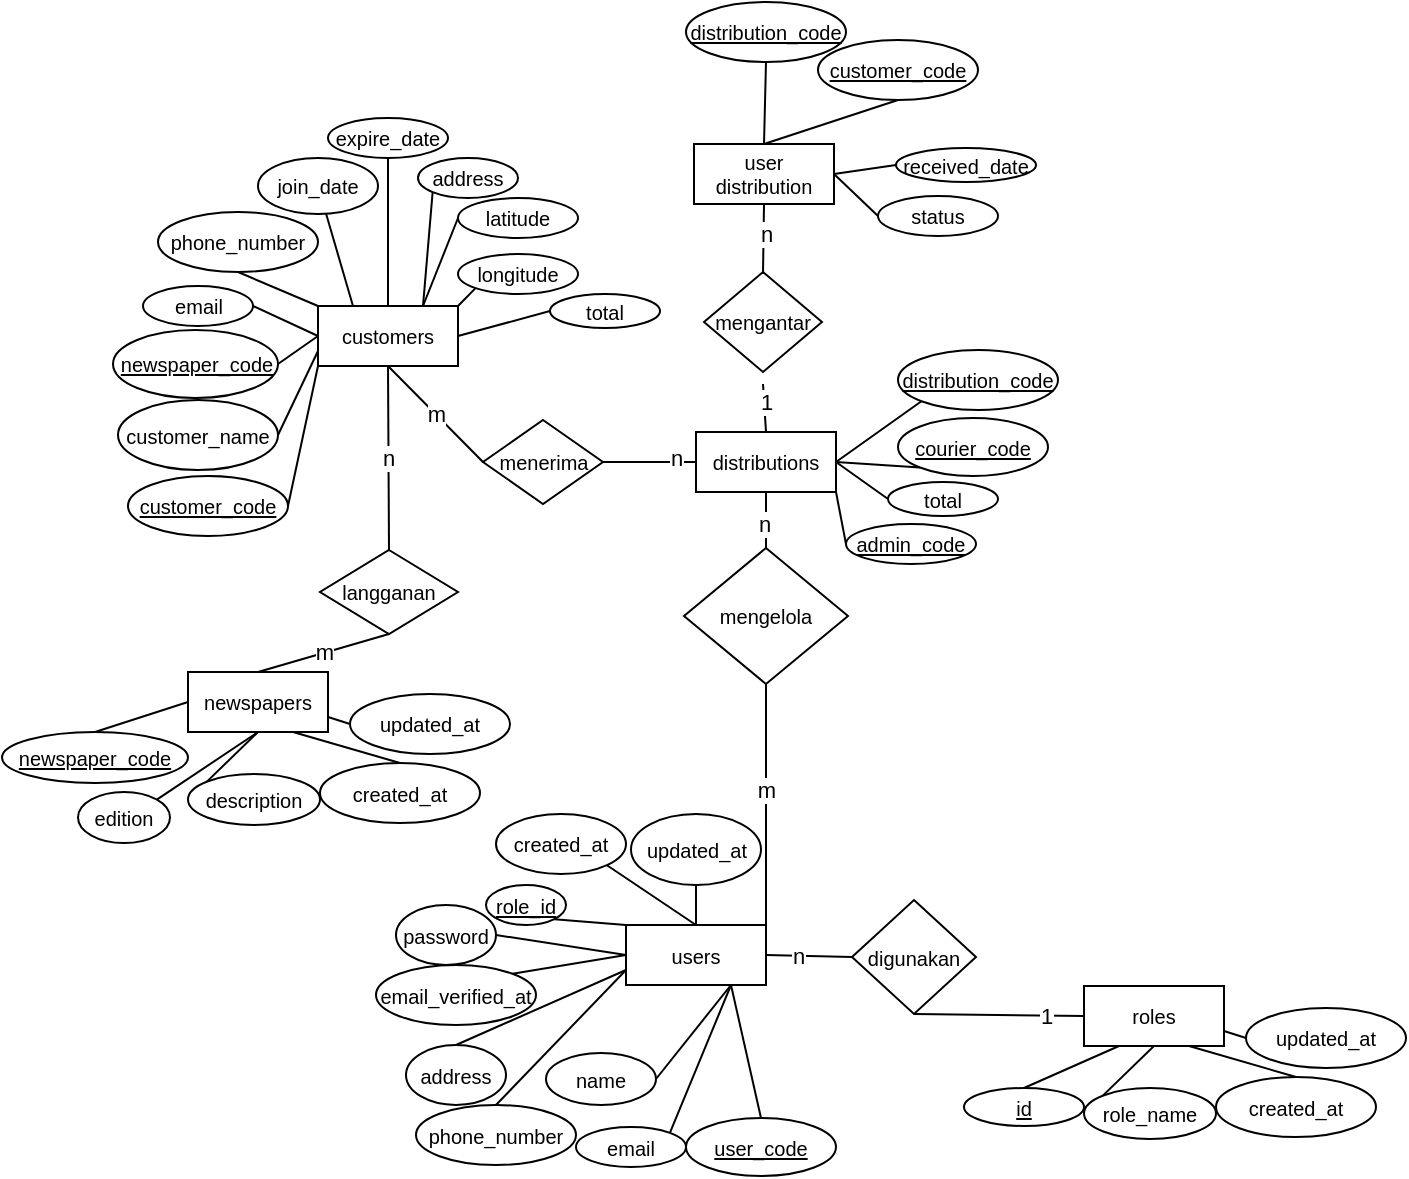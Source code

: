 <mxfile version="22.0.2" type="github">
  <diagram name="Halaman-1" id="nuiSfRS71nD0shJb9EcE">
    <mxGraphModel dx="1194" dy="792" grid="1" gridSize="10" guides="1" tooltips="1" connect="1" arrows="1" fold="1" page="1" pageScale="1" pageWidth="827" pageHeight="1169" math="0" shadow="0">
      <root>
        <mxCell id="0" />
        <mxCell id="1" parent="0" />
        <mxCell id="Na1XoPNJRYPSw73fV12i-1" value="email" style="ellipse;whiteSpace=wrap;html=1;fontSize=10;" parent="1" vertex="1">
          <mxGeometry x="133.5" y="182" width="55" height="20" as="geometry" />
        </mxCell>
        <mxCell id="Na1XoPNJRYPSw73fV12i-5" value="users" style="rounded=0;whiteSpace=wrap;html=1;fontSize=10;" parent="1" vertex="1">
          <mxGeometry x="375" y="501.5" width="70" height="30" as="geometry" />
        </mxCell>
        <mxCell id="Na1XoPNJRYPSw73fV12i-6" value="customers" style="rounded=0;whiteSpace=wrap;html=1;fontSize=10;" parent="1" vertex="1">
          <mxGeometry x="221" y="192" width="70" height="30" as="geometry" />
        </mxCell>
        <mxCell id="Na1XoPNJRYPSw73fV12i-7" value="&lt;u&gt;customer_code&lt;/u&gt;" style="ellipse;whiteSpace=wrap;html=1;fontSize=10;" parent="1" vertex="1">
          <mxGeometry x="126" y="277" width="80" height="30" as="geometry" />
        </mxCell>
        <mxCell id="Na1XoPNJRYPSw73fV12i-8" value="customer_name" style="ellipse;whiteSpace=wrap;html=1;fontSize=10;" parent="1" vertex="1">
          <mxGeometry x="121" y="239" width="80" height="35" as="geometry" />
        </mxCell>
        <mxCell id="Na1XoPNJRYPSw73fV12i-9" value="phone_number" style="ellipse;whiteSpace=wrap;html=1;fontSize=10;" parent="1" vertex="1">
          <mxGeometry x="141" y="145" width="80" height="30" as="geometry" />
        </mxCell>
        <mxCell id="Na1XoPNJRYPSw73fV12i-10" value="join_date" style="ellipse;whiteSpace=wrap;html=1;fontSize=10;" parent="1" vertex="1">
          <mxGeometry x="191" y="118" width="60" height="28" as="geometry" />
        </mxCell>
        <mxCell id="Na1XoPNJRYPSw73fV12i-11" value="expire_date" style="ellipse;whiteSpace=wrap;html=1;fontSize=10;" parent="1" vertex="1">
          <mxGeometry x="226" y="98" width="60" height="20" as="geometry" />
        </mxCell>
        <mxCell id="Na1XoPNJRYPSw73fV12i-12" value="address" style="ellipse;whiteSpace=wrap;html=1;fontSize=10;" parent="1" vertex="1">
          <mxGeometry x="271" y="118" width="50" height="20" as="geometry" />
        </mxCell>
        <mxCell id="Na1XoPNJRYPSw73fV12i-13" value="latitude" style="ellipse;whiteSpace=wrap;html=1;fontSize=10;" parent="1" vertex="1">
          <mxGeometry x="291" y="138" width="60" height="20" as="geometry" />
        </mxCell>
        <mxCell id="Na1XoPNJRYPSw73fV12i-14" value="longitude" style="ellipse;whiteSpace=wrap;html=1;fontSize=10;" parent="1" vertex="1">
          <mxGeometry x="291" y="166" width="60" height="20" as="geometry" />
        </mxCell>
        <mxCell id="Na1XoPNJRYPSw73fV12i-17" value="" style="endArrow=none;html=1;rounded=0;exitX=1;exitY=0.5;exitDx=0;exitDy=0;entryX=0;entryY=1;entryDx=0;entryDy=0;" parent="1" source="Na1XoPNJRYPSw73fV12i-7" target="Na1XoPNJRYPSw73fV12i-6" edge="1">
          <mxGeometry width="50" height="50" relative="1" as="geometry">
            <mxPoint x="331" y="212" as="sourcePoint" />
            <mxPoint x="381" y="162" as="targetPoint" />
          </mxGeometry>
        </mxCell>
        <mxCell id="Na1XoPNJRYPSw73fV12i-19" value="" style="endArrow=none;html=1;rounded=0;exitX=1;exitY=0.5;exitDx=0;exitDy=0;entryX=0;entryY=0.75;entryDx=0;entryDy=0;" parent="1" source="Na1XoPNJRYPSw73fV12i-8" target="Na1XoPNJRYPSw73fV12i-6" edge="1">
          <mxGeometry width="50" height="50" relative="1" as="geometry">
            <mxPoint x="211" y="267" as="sourcePoint" />
            <mxPoint x="231" y="232" as="targetPoint" />
          </mxGeometry>
        </mxCell>
        <mxCell id="Na1XoPNJRYPSw73fV12i-20" value="" style="endArrow=none;html=1;rounded=0;exitX=1;exitY=0.5;exitDx=0;exitDy=0;entryX=0;entryY=0.5;entryDx=0;entryDy=0;" parent="1" source="Na1XoPNJRYPSw73fV12i-1" target="Na1XoPNJRYPSw73fV12i-6" edge="1">
          <mxGeometry width="50" height="50" relative="1" as="geometry">
            <mxPoint x="211" y="233" as="sourcePoint" />
            <mxPoint x="231" y="225" as="targetPoint" />
          </mxGeometry>
        </mxCell>
        <mxCell id="Na1XoPNJRYPSw73fV12i-21" value="" style="endArrow=none;html=1;rounded=0;entryX=0;entryY=0;entryDx=0;entryDy=0;exitX=0.5;exitY=1;exitDx=0;exitDy=0;" parent="1" source="Na1XoPNJRYPSw73fV12i-9" target="Na1XoPNJRYPSw73fV12i-6" edge="1">
          <mxGeometry width="50" height="50" relative="1" as="geometry">
            <mxPoint x="200.989" y="178.993" as="sourcePoint" />
            <mxPoint x="231" y="217" as="targetPoint" />
          </mxGeometry>
        </mxCell>
        <mxCell id="Na1XoPNJRYPSw73fV12i-22" value="" style="endArrow=none;html=1;rounded=0;entryX=0.25;entryY=0;entryDx=0;entryDy=0;" parent="1" source="Na1XoPNJRYPSw73fV12i-10" target="Na1XoPNJRYPSw73fV12i-6" edge="1">
          <mxGeometry width="50" height="50" relative="1" as="geometry">
            <mxPoint x="211" y="173" as="sourcePoint" />
            <mxPoint x="231" y="186" as="targetPoint" />
          </mxGeometry>
        </mxCell>
        <mxCell id="Na1XoPNJRYPSw73fV12i-23" value="" style="endArrow=none;html=1;rounded=0;entryX=0.5;entryY=0;entryDx=0;entryDy=0;" parent="1" source="Na1XoPNJRYPSw73fV12i-11" target="Na1XoPNJRYPSw73fV12i-6" edge="1">
          <mxGeometry width="50" height="50" relative="1" as="geometry">
            <mxPoint x="235" y="146" as="sourcePoint" />
            <mxPoint x="248" y="186" as="targetPoint" />
          </mxGeometry>
        </mxCell>
        <mxCell id="Na1XoPNJRYPSw73fV12i-24" value="" style="endArrow=none;html=1;rounded=0;entryX=0.75;entryY=0;entryDx=0;entryDy=0;exitX=0;exitY=1;exitDx=0;exitDy=0;" parent="1" source="Na1XoPNJRYPSw73fV12i-12" target="Na1XoPNJRYPSw73fV12i-6" edge="1">
          <mxGeometry width="50" height="50" relative="1" as="geometry">
            <mxPoint x="266" y="118" as="sourcePoint" />
            <mxPoint x="266" y="186" as="targetPoint" />
          </mxGeometry>
        </mxCell>
        <mxCell id="Na1XoPNJRYPSw73fV12i-25" value="" style="endArrow=none;html=1;rounded=0;entryX=0.75;entryY=0;entryDx=0;entryDy=0;exitX=0;exitY=0.5;exitDx=0;exitDy=0;" parent="1" source="Na1XoPNJRYPSw73fV12i-13" target="Na1XoPNJRYPSw73fV12i-6" edge="1">
          <mxGeometry width="50" height="50" relative="1" as="geometry">
            <mxPoint x="288" y="135" as="sourcePoint" />
            <mxPoint x="283" y="186" as="targetPoint" />
          </mxGeometry>
        </mxCell>
        <mxCell id="Na1XoPNJRYPSw73fV12i-26" value="" style="endArrow=none;html=1;rounded=0;entryX=1;entryY=0;entryDx=0;entryDy=0;exitX=0;exitY=1;exitDx=0;exitDy=0;" parent="1" source="Na1XoPNJRYPSw73fV12i-14" target="Na1XoPNJRYPSw73fV12i-6" edge="1">
          <mxGeometry width="50" height="50" relative="1" as="geometry">
            <mxPoint x="301" y="164" as="sourcePoint" />
            <mxPoint x="283" y="202" as="targetPoint" />
          </mxGeometry>
        </mxCell>
        <mxCell id="Na1XoPNJRYPSw73fV12i-29" value="distributions" style="rounded=0;whiteSpace=wrap;html=1;fontSize=10;" parent="1" vertex="1">
          <mxGeometry x="410" y="255" width="70" height="30" as="geometry" />
        </mxCell>
        <mxCell id="Na1XoPNJRYPSw73fV12i-30" value="email" style="ellipse;whiteSpace=wrap;html=1;fontSize=10;" parent="1" vertex="1">
          <mxGeometry x="350" y="602.5" width="55" height="20" as="geometry" />
        </mxCell>
        <mxCell id="Na1XoPNJRYPSw73fV12i-31" value="&lt;u&gt;user_code&lt;/u&gt;" style="ellipse;whiteSpace=wrap;html=1;fontSize=10;" parent="1" vertex="1">
          <mxGeometry x="405" y="598" width="75" height="29" as="geometry" />
        </mxCell>
        <mxCell id="Na1XoPNJRYPSw73fV12i-32" value="name" style="ellipse;whiteSpace=wrap;html=1;fontSize=10;" parent="1" vertex="1">
          <mxGeometry x="335" y="565.5" width="55" height="26" as="geometry" />
        </mxCell>
        <mxCell id="Na1XoPNJRYPSw73fV12i-33" value="phone_number" style="ellipse;whiteSpace=wrap;html=1;fontSize=10;" parent="1" vertex="1">
          <mxGeometry x="270" y="591.5" width="80" height="30" as="geometry" />
        </mxCell>
        <mxCell id="Na1XoPNJRYPSw73fV12i-34" value="" style="endArrow=none;html=1;rounded=0;exitX=0.5;exitY=0;exitDx=0;exitDy=0;entryX=0.75;entryY=1;entryDx=0;entryDy=0;" parent="1" source="Na1XoPNJRYPSw73fV12i-31" target="Na1XoPNJRYPSw73fV12i-5" edge="1">
          <mxGeometry width="50" height="50" relative="1" as="geometry">
            <mxPoint x="470" y="522.5" as="sourcePoint" />
            <mxPoint x="360" y="532.5" as="targetPoint" />
          </mxGeometry>
        </mxCell>
        <mxCell id="Na1XoPNJRYPSw73fV12i-35" value="" style="endArrow=none;html=1;rounded=0;exitX=1;exitY=0.5;exitDx=0;exitDy=0;entryX=0.75;entryY=1;entryDx=0;entryDy=0;" parent="1" source="Na1XoPNJRYPSw73fV12i-32" target="Na1XoPNJRYPSw73fV12i-5" edge="1">
          <mxGeometry width="50" height="50" relative="1" as="geometry">
            <mxPoint x="350" y="577.5" as="sourcePoint" />
            <mxPoint x="360" y="525.5" as="targetPoint" />
          </mxGeometry>
        </mxCell>
        <mxCell id="Na1XoPNJRYPSw73fV12i-36" value="" style="endArrow=none;html=1;rounded=0;entryX=0.75;entryY=1;entryDx=0;entryDy=0;exitX=1;exitY=0;exitDx=0;exitDy=0;" parent="1" source="Na1XoPNJRYPSw73fV12i-30" target="Na1XoPNJRYPSw73fV12i-5" edge="1">
          <mxGeometry width="50" height="50" relative="1" as="geometry">
            <mxPoint x="375" y="601.5" as="sourcePoint" />
            <mxPoint x="360" y="517.5" as="targetPoint" />
          </mxGeometry>
        </mxCell>
        <mxCell id="Na1XoPNJRYPSw73fV12i-37" value="" style="endArrow=none;html=1;rounded=0;entryX=0;entryY=0.75;entryDx=0;entryDy=0;exitX=0.5;exitY=0;exitDx=0;exitDy=0;" parent="1" source="Na1XoPNJRYPSw73fV12i-33" target="Na1XoPNJRYPSw73fV12i-5" edge="1">
          <mxGeometry width="50" height="50" relative="1" as="geometry">
            <mxPoint x="337" y="512.5" as="sourcePoint" />
            <mxPoint x="360" y="502.5" as="targetPoint" />
          </mxGeometry>
        </mxCell>
        <mxCell id="Na1XoPNJRYPSw73fV12i-46" value="&lt;u&gt;courier_code&lt;/u&gt;" style="ellipse;whiteSpace=wrap;html=1;fontSize=10;" parent="1" vertex="1">
          <mxGeometry x="511" y="248" width="75" height="29" as="geometry" />
        </mxCell>
        <mxCell id="Na1XoPNJRYPSw73fV12i-49" value="" style="endArrow=none;html=1;rounded=0;entryX=0;entryY=1;entryDx=0;entryDy=0;exitX=1;exitY=0.5;exitDx=0;exitDy=0;" parent="1" source="Na1XoPNJRYPSw73fV12i-29" target="Na1XoPNJRYPSw73fV12i-46" edge="1">
          <mxGeometry width="50" height="50" relative="1" as="geometry">
            <mxPoint x="491" y="257" as="sourcePoint" />
            <mxPoint x="460" y="247" as="targetPoint" />
          </mxGeometry>
        </mxCell>
        <mxCell id="Na1XoPNJRYPSw73fV12i-51" value="menerima" style="rhombus;whiteSpace=wrap;html=1;fontSize=10;" parent="1" vertex="1">
          <mxGeometry x="303.5" y="249" width="60" height="42" as="geometry" />
        </mxCell>
        <mxCell id="Na1XoPNJRYPSw73fV12i-56" value="m" style="endArrow=none;html=1;rounded=0;entryX=0.5;entryY=1;entryDx=0;entryDy=0;exitX=0;exitY=0.5;exitDx=0;exitDy=0;" parent="1" source="Na1XoPNJRYPSw73fV12i-51" target="Na1XoPNJRYPSw73fV12i-6" edge="1">
          <mxGeometry width="50" height="50" relative="1" as="geometry">
            <mxPoint x="351" y="262" as="sourcePoint" />
            <mxPoint x="401" y="212" as="targetPoint" />
          </mxGeometry>
        </mxCell>
        <mxCell id="Na1XoPNJRYPSw73fV12i-57" value="" style="endArrow=none;html=1;rounded=0;exitX=1;exitY=0.5;exitDx=0;exitDy=0;entryX=0;entryY=0.5;entryDx=0;entryDy=0;" parent="1" source="Na1XoPNJRYPSw73fV12i-51" target="Na1XoPNJRYPSw73fV12i-29" edge="1">
          <mxGeometry width="50" height="50" relative="1" as="geometry">
            <mxPoint x="351" y="253" as="sourcePoint" />
            <mxPoint x="401" y="203" as="targetPoint" />
          </mxGeometry>
        </mxCell>
        <mxCell id="ycjDeE78NnPNzrrvT1JK-5" value="n" style="edgeLabel;html=1;align=center;verticalAlign=middle;resizable=0;points=[];" parent="Na1XoPNJRYPSw73fV12i-57" vertex="1" connectable="0">
          <mxGeometry x="0.579" y="2" relative="1" as="geometry">
            <mxPoint as="offset" />
          </mxGeometry>
        </mxCell>
        <mxCell id="Na1XoPNJRYPSw73fV12i-58" value="digunakan" style="rhombus;whiteSpace=wrap;html=1;fontSize=10;" parent="1" vertex="1">
          <mxGeometry x="488" y="489" width="62" height="57" as="geometry" />
        </mxCell>
        <mxCell id="Na1XoPNJRYPSw73fV12i-59" value="" style="endArrow=none;html=1;rounded=0;exitX=0;exitY=0.5;exitDx=0;exitDy=0;entryX=0.5;entryY=1;entryDx=0;entryDy=0;" parent="1" source="wW79A4bczM2tAYJbpAwp-1" target="Na1XoPNJRYPSw73fV12i-58" edge="1">
          <mxGeometry width="50" height="50" relative="1" as="geometry">
            <mxPoint x="400" y="315" as="sourcePoint" />
            <mxPoint x="510" y="557" as="targetPoint" />
          </mxGeometry>
        </mxCell>
        <mxCell id="ycjDeE78NnPNzrrvT1JK-8" value="1" style="edgeLabel;html=1;align=center;verticalAlign=middle;resizable=0;points=[];" parent="Na1XoPNJRYPSw73fV12i-59" vertex="1" connectable="0">
          <mxGeometry x="-0.543" relative="1" as="geometry">
            <mxPoint as="offset" />
          </mxGeometry>
        </mxCell>
        <mxCell id="Na1XoPNJRYPSw73fV12i-60" value="mengelola" style="rhombus;whiteSpace=wrap;html=1;fontSize=10;" parent="1" vertex="1">
          <mxGeometry x="404" y="313" width="82" height="68" as="geometry" />
        </mxCell>
        <mxCell id="Na1XoPNJRYPSw73fV12i-62" value="" style="endArrow=none;html=1;rounded=0;entryX=0.5;entryY=1;entryDx=0;entryDy=0;exitX=0.5;exitY=0;exitDx=0;exitDy=0;" parent="1" source="Na1XoPNJRYPSw73fV12i-60" target="Na1XoPNJRYPSw73fV12i-29" edge="1">
          <mxGeometry width="50" height="50" relative="1" as="geometry">
            <mxPoint x="455" y="370" as="sourcePoint" />
            <mxPoint x="455" y="352" as="targetPoint" />
          </mxGeometry>
        </mxCell>
        <mxCell id="ycjDeE78NnPNzrrvT1JK-7" value="n" style="edgeLabel;html=1;align=center;verticalAlign=middle;resizable=0;points=[];" parent="Na1XoPNJRYPSw73fV12i-62" vertex="1" connectable="0">
          <mxGeometry x="-0.108" y="1" relative="1" as="geometry">
            <mxPoint as="offset" />
          </mxGeometry>
        </mxCell>
        <mxCell id="Na1XoPNJRYPSw73fV12i-64" value="" style="endArrow=none;html=1;rounded=0;entryX=1;entryY=0.5;entryDx=0;entryDy=0;exitX=0;exitY=0.5;exitDx=0;exitDy=0;" parent="1" source="Na1XoPNJRYPSw73fV12i-58" target="Na1XoPNJRYPSw73fV12i-5" edge="1">
          <mxGeometry width="50" height="50" relative="1" as="geometry">
            <mxPoint x="564" y="406" as="sourcePoint" />
            <mxPoint x="445" y="507.5" as="targetPoint" />
          </mxGeometry>
        </mxCell>
        <mxCell id="ycjDeE78NnPNzrrvT1JK-9" value="n" style="edgeLabel;html=1;align=center;verticalAlign=middle;resizable=0;points=[];" parent="Na1XoPNJRYPSw73fV12i-64" vertex="1" connectable="0">
          <mxGeometry x="0.745" y="-2" relative="1" as="geometry">
            <mxPoint x="10" y="2" as="offset" />
          </mxGeometry>
        </mxCell>
        <mxCell id="ycjDeE78NnPNzrrvT1JK-1" value="total" style="ellipse;whiteSpace=wrap;html=1;fontSize=10;" parent="1" vertex="1">
          <mxGeometry x="506" y="280" width="55" height="17" as="geometry" />
        </mxCell>
        <mxCell id="ycjDeE78NnPNzrrvT1JK-2" value="&lt;u&gt;admin_code&lt;/u&gt;" style="ellipse;whiteSpace=wrap;html=1;fontSize=10;" parent="1" vertex="1">
          <mxGeometry x="485" y="301" width="65" height="20" as="geometry" />
        </mxCell>
        <mxCell id="ycjDeE78NnPNzrrvT1JK-3" value="" style="endArrow=none;html=1;rounded=0;entryX=0;entryY=0.5;entryDx=0;entryDy=0;exitX=1;exitY=0.5;exitDx=0;exitDy=0;" parent="1" source="Na1XoPNJRYPSw73fV12i-29" target="ycjDeE78NnPNzrrvT1JK-1" edge="1">
          <mxGeometry width="50" height="50" relative="1" as="geometry">
            <mxPoint x="490" y="273" as="sourcePoint" />
            <mxPoint x="511" y="256" as="targetPoint" />
          </mxGeometry>
        </mxCell>
        <mxCell id="ycjDeE78NnPNzrrvT1JK-4" value="" style="endArrow=none;html=1;rounded=0;entryX=0;entryY=0.5;entryDx=0;entryDy=0;exitX=1;exitY=1;exitDx=0;exitDy=0;" parent="1" source="Na1XoPNJRYPSw73fV12i-29" target="ycjDeE78NnPNzrrvT1JK-2" edge="1">
          <mxGeometry width="50" height="50" relative="1" as="geometry">
            <mxPoint x="490" y="280" as="sourcePoint" />
            <mxPoint x="516" y="274" as="targetPoint" />
          </mxGeometry>
        </mxCell>
        <mxCell id="KIXk1IcFuYPjMaA8F-Y1-1" value="&lt;u&gt;distribution_code&lt;/u&gt;" style="ellipse;whiteSpace=wrap;html=1;fontSize=10;" parent="1" vertex="1">
          <mxGeometry x="511" y="214" width="80" height="30" as="geometry" />
        </mxCell>
        <mxCell id="KIXk1IcFuYPjMaA8F-Y1-2" value="" style="endArrow=none;html=1;rounded=0;entryX=0;entryY=1;entryDx=0;entryDy=0;exitX=1;exitY=0.5;exitDx=0;exitDy=0;" parent="1" source="Na1XoPNJRYPSw73fV12i-29" target="KIXk1IcFuYPjMaA8F-Y1-1" edge="1">
          <mxGeometry width="50" height="50" relative="1" as="geometry">
            <mxPoint x="481" y="261" as="sourcePoint" />
            <mxPoint x="520" y="225" as="targetPoint" />
          </mxGeometry>
        </mxCell>
        <mxCell id="KIXk1IcFuYPjMaA8F-Y1-3" value="user distribution" style="rounded=0;whiteSpace=wrap;html=1;fontSize=10;" parent="1" vertex="1">
          <mxGeometry x="409" y="111" width="70" height="30" as="geometry" />
        </mxCell>
        <mxCell id="KIXk1IcFuYPjMaA8F-Y1-4" value="status" style="ellipse;whiteSpace=wrap;html=1;fontSize=10;" parent="1" vertex="1">
          <mxGeometry x="501" y="137" width="60" height="20" as="geometry" />
        </mxCell>
        <mxCell id="KIXk1IcFuYPjMaA8F-Y1-5" value="&lt;u&gt;customer_code&lt;/u&gt;" style="ellipse;whiteSpace=wrap;html=1;fontSize=10;" parent="1" vertex="1">
          <mxGeometry x="471" y="59" width="80" height="30" as="geometry" />
        </mxCell>
        <mxCell id="KIXk1IcFuYPjMaA8F-Y1-7" value="" style="endArrow=none;html=1;rounded=0;entryX=0.5;entryY=1;entryDx=0;entryDy=0;exitX=0.5;exitY=0;exitDx=0;exitDy=0;" parent="1" source="KIXk1IcFuYPjMaA8F-Y1-3" target="KIXk1IcFuYPjMaA8F-Y1-5" edge="1">
          <mxGeometry width="50" height="50" relative="1" as="geometry">
            <mxPoint x="350" y="133" as="sourcePoint" />
            <mxPoint x="400" y="83" as="targetPoint" />
          </mxGeometry>
        </mxCell>
        <mxCell id="KIXk1IcFuYPjMaA8F-Y1-9" value="" style="endArrow=none;html=1;rounded=0;entryX=0;entryY=0.5;entryDx=0;entryDy=0;exitX=1;exitY=0.5;exitDx=0;exitDy=0;" parent="1" source="KIXk1IcFuYPjMaA8F-Y1-3" target="KIXk1IcFuYPjMaA8F-Y1-4" edge="1">
          <mxGeometry width="50" height="50" relative="1" as="geometry">
            <mxPoint x="490" y="129" as="sourcePoint" />
            <mxPoint x="511" y="119" as="targetPoint" />
          </mxGeometry>
        </mxCell>
        <mxCell id="KIXk1IcFuYPjMaA8F-Y1-15" value="" style="endArrow=none;html=1;rounded=0;entryX=0;entryY=0.5;entryDx=0;entryDy=0;exitX=1;exitY=0.5;exitDx=0;exitDy=0;" parent="1" source="KIXk1IcFuYPjMaA8F-Y1-3" target="KIXk1IcFuYPjMaA8F-Y1-25" edge="1">
          <mxGeometry width="50" height="50" relative="1" as="geometry">
            <mxPoint x="489" y="129" as="sourcePoint" />
            <mxPoint x="510" y="112" as="targetPoint" />
          </mxGeometry>
        </mxCell>
        <mxCell id="KIXk1IcFuYPjMaA8F-Y1-17" value="&lt;u&gt;distribution_code&lt;/u&gt;" style="ellipse;whiteSpace=wrap;html=1;fontSize=10;" parent="1" vertex="1">
          <mxGeometry x="405" y="40" width="80" height="30" as="geometry" />
        </mxCell>
        <mxCell id="KIXk1IcFuYPjMaA8F-Y1-18" value="" style="endArrow=none;html=1;rounded=0;entryX=0.5;entryY=1;entryDx=0;entryDy=0;exitX=0.5;exitY=0;exitDx=0;exitDy=0;" parent="1" source="KIXk1IcFuYPjMaA8F-Y1-3" target="KIXk1IcFuYPjMaA8F-Y1-17" edge="1">
          <mxGeometry width="50" height="50" relative="1" as="geometry">
            <mxPoint x="454" y="121" as="sourcePoint" />
            <mxPoint x="519" y="81" as="targetPoint" />
          </mxGeometry>
        </mxCell>
        <mxCell id="KIXk1IcFuYPjMaA8F-Y1-19" value="" style="endArrow=none;html=1;rounded=0;entryX=0.5;entryY=1;entryDx=0;entryDy=0;exitX=0.5;exitY=0;exitDx=0;exitDy=0;" parent="1" source="Na1XoPNJRYPSw73fV12i-29" edge="1">
          <mxGeometry width="50" height="50" relative="1" as="geometry">
            <mxPoint x="455" y="265" as="sourcePoint" />
            <mxPoint x="443.5" y="231" as="targetPoint" />
          </mxGeometry>
        </mxCell>
        <mxCell id="KIXk1IcFuYPjMaA8F-Y1-23" value="1" style="edgeLabel;html=1;align=center;verticalAlign=middle;resizable=0;points=[];" parent="KIXk1IcFuYPjMaA8F-Y1-19" vertex="1" connectable="0">
          <mxGeometry x="0.253" y="-1" relative="1" as="geometry">
            <mxPoint as="offset" />
          </mxGeometry>
        </mxCell>
        <mxCell id="KIXk1IcFuYPjMaA8F-Y1-20" value="mengantar" style="rhombus;whiteSpace=wrap;html=1;fontSize=10;" parent="1" vertex="1">
          <mxGeometry x="414" y="175" width="59" height="50" as="geometry" />
        </mxCell>
        <mxCell id="KIXk1IcFuYPjMaA8F-Y1-22" value="" style="endArrow=none;html=1;rounded=0;entryX=0.5;entryY=0;entryDx=0;entryDy=0;exitX=0.5;exitY=1;exitDx=0;exitDy=0;" parent="1" source="KIXk1IcFuYPjMaA8F-Y1-3" edge="1">
          <mxGeometry width="50" height="50" relative="1" as="geometry">
            <mxPoint x="455" y="233" as="sourcePoint" />
            <mxPoint x="443.5" y="176" as="targetPoint" />
          </mxGeometry>
        </mxCell>
        <mxCell id="KIXk1IcFuYPjMaA8F-Y1-24" value="n" style="edgeLabel;html=1;align=center;verticalAlign=middle;resizable=0;points=[];" parent="KIXk1IcFuYPjMaA8F-Y1-22" vertex="1" connectable="0">
          <mxGeometry x="-0.129" y="1" relative="1" as="geometry">
            <mxPoint as="offset" />
          </mxGeometry>
        </mxCell>
        <mxCell id="KIXk1IcFuYPjMaA8F-Y1-25" value="received_date" style="ellipse;whiteSpace=wrap;html=1;fontSize=10;" parent="1" vertex="1">
          <mxGeometry x="510" y="113" width="70" height="17" as="geometry" />
        </mxCell>
        <mxCell id="GmEbLj4Q3mbVixXZlsc3-1" value="total" style="ellipse;whiteSpace=wrap;html=1;fontSize=10;" parent="1" vertex="1">
          <mxGeometry x="337" y="186" width="55" height="17" as="geometry" />
        </mxCell>
        <mxCell id="GmEbLj4Q3mbVixXZlsc3-2" value="" style="endArrow=none;html=1;rounded=0;entryX=0;entryY=0.5;entryDx=0;entryDy=0;exitX=1;exitY=0.5;exitDx=0;exitDy=0;" parent="1" source="Na1XoPNJRYPSw73fV12i-6" target="GmEbLj4Q3mbVixXZlsc3-1" edge="1">
          <mxGeometry width="50" height="50" relative="1" as="geometry">
            <mxPoint x="301" y="222" as="sourcePoint" />
            <mxPoint x="332" y="208" as="targetPoint" />
          </mxGeometry>
        </mxCell>
        <mxCell id="wW79A4bczM2tAYJbpAwp-1" value="roles" style="rounded=0;whiteSpace=wrap;html=1;fontSize=10;" parent="1" vertex="1">
          <mxGeometry x="604" y="532" width="70" height="30" as="geometry" />
        </mxCell>
        <mxCell id="wW79A4bczM2tAYJbpAwp-2" value="&lt;u&gt;id&lt;/u&gt;" style="ellipse;whiteSpace=wrap;html=1;fontSize=10;" parent="1" vertex="1">
          <mxGeometry x="544" y="583" width="60" height="19" as="geometry" />
        </mxCell>
        <mxCell id="wW79A4bczM2tAYJbpAwp-3" value="role_name" style="ellipse;whiteSpace=wrap;html=1;fontSize=10;" parent="1" vertex="1">
          <mxGeometry x="604" y="583" width="66" height="25.5" as="geometry" />
        </mxCell>
        <mxCell id="wW79A4bczM2tAYJbpAwp-4" value="updated_at" style="ellipse;whiteSpace=wrap;html=1;fontSize=10;" parent="1" vertex="1">
          <mxGeometry x="685" y="543" width="80" height="30" as="geometry" />
        </mxCell>
        <mxCell id="wW79A4bczM2tAYJbpAwp-5" value="" style="endArrow=none;html=1;rounded=0;entryX=0.5;entryY=0;entryDx=0;entryDy=0;exitX=0.25;exitY=1;exitDx=0;exitDy=0;" parent="1" source="wW79A4bczM2tAYJbpAwp-1" target="wW79A4bczM2tAYJbpAwp-2" edge="1">
          <mxGeometry width="50" height="50" relative="1" as="geometry">
            <mxPoint x="565" y="462" as="sourcePoint" />
            <mxPoint x="615" y="412" as="targetPoint" />
          </mxGeometry>
        </mxCell>
        <mxCell id="wW79A4bczM2tAYJbpAwp-6" value="" style="endArrow=none;html=1;rounded=0;entryX=0;entryY=0;entryDx=0;entryDy=0;exitX=0.5;exitY=1;exitDx=0;exitDy=0;" parent="1" source="wW79A4bczM2tAYJbpAwp-1" target="wW79A4bczM2tAYJbpAwp-3" edge="1">
          <mxGeometry width="50" height="50" relative="1" as="geometry">
            <mxPoint x="632" y="572" as="sourcePoint" />
            <mxPoint x="615" y="593" as="targetPoint" />
          </mxGeometry>
        </mxCell>
        <mxCell id="wW79A4bczM2tAYJbpAwp-7" value="" style="endArrow=none;html=1;rounded=0;entryX=0;entryY=0.5;entryDx=0;entryDy=0;exitX=1;exitY=0.75;exitDx=0;exitDy=0;" parent="1" source="wW79A4bczM2tAYJbpAwp-1" target="wW79A4bczM2tAYJbpAwp-4" edge="1">
          <mxGeometry width="50" height="50" relative="1" as="geometry">
            <mxPoint x="649" y="572" as="sourcePoint" />
            <mxPoint x="658" y="590" as="targetPoint" />
          </mxGeometry>
        </mxCell>
        <mxCell id="wW79A4bczM2tAYJbpAwp-8" value="created_at" style="ellipse;whiteSpace=wrap;html=1;fontSize=10;" parent="1" vertex="1">
          <mxGeometry x="670" y="577.5" width="80" height="30" as="geometry" />
        </mxCell>
        <mxCell id="wW79A4bczM2tAYJbpAwp-9" value="" style="endArrow=none;html=1;rounded=0;entryX=0.5;entryY=0;entryDx=0;entryDy=0;exitX=0.75;exitY=1;exitDx=0;exitDy=0;" parent="1" source="wW79A4bczM2tAYJbpAwp-1" target="wW79A4bczM2tAYJbpAwp-8" edge="1">
          <mxGeometry width="50" height="50" relative="1" as="geometry">
            <mxPoint x="649" y="572" as="sourcePoint" />
            <mxPoint x="623" y="597" as="targetPoint" />
          </mxGeometry>
        </mxCell>
        <mxCell id="wW79A4bczM2tAYJbpAwp-11" value="address" style="ellipse;whiteSpace=wrap;html=1;fontSize=10;" parent="1" vertex="1">
          <mxGeometry x="265" y="561.5" width="50" height="30" as="geometry" />
        </mxCell>
        <mxCell id="wW79A4bczM2tAYJbpAwp-12" value="" style="endArrow=none;html=1;rounded=0;entryX=0;entryY=0.75;entryDx=0;entryDy=0;exitX=0.5;exitY=0;exitDx=0;exitDy=0;" parent="1" source="wW79A4bczM2tAYJbpAwp-11" target="Na1XoPNJRYPSw73fV12i-5" edge="1">
          <mxGeometry width="50" height="50" relative="1" as="geometry">
            <mxPoint x="320" y="601.5" as="sourcePoint" />
            <mxPoint x="385" y="534.5" as="targetPoint" />
          </mxGeometry>
        </mxCell>
        <mxCell id="wW79A4bczM2tAYJbpAwp-13" value="email_verified_at" style="ellipse;whiteSpace=wrap;html=1;fontSize=10;" parent="1" vertex="1">
          <mxGeometry x="250" y="521.5" width="80" height="30" as="geometry" />
        </mxCell>
        <mxCell id="wW79A4bczM2tAYJbpAwp-14" value="" style="endArrow=none;html=1;rounded=0;entryX=0;entryY=0.5;entryDx=0;entryDy=0;exitX=1;exitY=0;exitDx=0;exitDy=0;" parent="1" source="wW79A4bczM2tAYJbpAwp-13" target="Na1XoPNJRYPSw73fV12i-5" edge="1">
          <mxGeometry width="50" height="50" relative="1" as="geometry">
            <mxPoint x="300" y="571.5" as="sourcePoint" />
            <mxPoint x="385" y="534.5" as="targetPoint" />
          </mxGeometry>
        </mxCell>
        <mxCell id="wW79A4bczM2tAYJbpAwp-15" value="password" style="ellipse;whiteSpace=wrap;html=1;fontSize=10;" parent="1" vertex="1">
          <mxGeometry x="260" y="491.5" width="50" height="30" as="geometry" />
        </mxCell>
        <mxCell id="wW79A4bczM2tAYJbpAwp-17" value="" style="endArrow=none;html=1;rounded=0;entryX=0;entryY=0.5;entryDx=0;entryDy=0;exitX=1;exitY=0.5;exitDx=0;exitDy=0;" parent="1" source="wW79A4bczM2tAYJbpAwp-15" target="Na1XoPNJRYPSw73fV12i-5" edge="1">
          <mxGeometry width="50" height="50" relative="1" as="geometry">
            <mxPoint x="328" y="535.5" as="sourcePoint" />
            <mxPoint x="385" y="526.5" as="targetPoint" />
          </mxGeometry>
        </mxCell>
        <mxCell id="wW79A4bczM2tAYJbpAwp-18" value="&lt;u&gt;role_id&lt;/u&gt;" style="ellipse;whiteSpace=wrap;html=1;fontSize=10;" parent="1" vertex="1">
          <mxGeometry x="305" y="481.5" width="40" height="20" as="geometry" />
        </mxCell>
        <mxCell id="wW79A4bczM2tAYJbpAwp-19" value="" style="endArrow=none;html=1;rounded=0;entryX=0;entryY=0;entryDx=0;entryDy=0;exitX=1;exitY=1;exitDx=0;exitDy=0;" parent="1" source="wW79A4bczM2tAYJbpAwp-18" target="Na1XoPNJRYPSw73fV12i-5" edge="1">
          <mxGeometry width="50" height="50" relative="1" as="geometry">
            <mxPoint x="320" y="516.5" as="sourcePoint" />
            <mxPoint x="385" y="526.5" as="targetPoint" />
          </mxGeometry>
        </mxCell>
        <mxCell id="wW79A4bczM2tAYJbpAwp-20" value="updated_at" style="ellipse;whiteSpace=wrap;html=1;fontSize=10;" parent="1" vertex="1">
          <mxGeometry x="377.5" y="446" width="65" height="35.5" as="geometry" />
        </mxCell>
        <mxCell id="wW79A4bczM2tAYJbpAwp-22" value="created_at" style="ellipse;whiteSpace=wrap;html=1;fontSize=10;" parent="1" vertex="1">
          <mxGeometry x="310" y="446" width="65" height="30" as="geometry" />
        </mxCell>
        <mxCell id="wW79A4bczM2tAYJbpAwp-23" value="" style="endArrow=none;html=1;rounded=0;entryX=0.5;entryY=0;entryDx=0;entryDy=0;exitX=1;exitY=1;exitDx=0;exitDy=0;" parent="1" source="wW79A4bczM2tAYJbpAwp-22" target="Na1XoPNJRYPSw73fV12i-5" edge="1">
          <mxGeometry width="50" height="50" relative="1" as="geometry">
            <mxPoint x="349" y="508.5" as="sourcePoint" />
            <mxPoint x="385" y="511.5" as="targetPoint" />
          </mxGeometry>
        </mxCell>
        <mxCell id="wW79A4bczM2tAYJbpAwp-24" value="" style="endArrow=none;html=1;rounded=0;entryX=0.5;entryY=0;entryDx=0;entryDy=0;exitX=0.5;exitY=1;exitDx=0;exitDy=0;" parent="1" source="wW79A4bczM2tAYJbpAwp-20" target="Na1XoPNJRYPSw73fV12i-5" edge="1">
          <mxGeometry width="50" height="50" relative="1" as="geometry">
            <mxPoint x="359" y="518.5" as="sourcePoint" />
            <mxPoint x="395" y="521.5" as="targetPoint" />
          </mxGeometry>
        </mxCell>
        <mxCell id="wW79A4bczM2tAYJbpAwp-27" value="" style="endArrow=none;html=1;rounded=0;entryX=1;entryY=0;entryDx=0;entryDy=0;exitX=0.5;exitY=1;exitDx=0;exitDy=0;" parent="1" source="Na1XoPNJRYPSw73fV12i-60" target="Na1XoPNJRYPSw73fV12i-5" edge="1">
          <mxGeometry width="50" height="50" relative="1" as="geometry">
            <mxPoint x="575" y="395" as="sourcePoint" />
            <mxPoint x="476" y="496" as="targetPoint" />
          </mxGeometry>
        </mxCell>
        <mxCell id="wW79A4bczM2tAYJbpAwp-31" value="m" style="edgeLabel;html=1;align=center;verticalAlign=middle;resizable=0;points=[];" parent="wW79A4bczM2tAYJbpAwp-27" vertex="1" connectable="0">
          <mxGeometry x="-0.123" relative="1" as="geometry">
            <mxPoint as="offset" />
          </mxGeometry>
        </mxCell>
        <mxCell id="wW79A4bczM2tAYJbpAwp-29" value="&lt;u&gt;newspaper_code&lt;/u&gt;" style="ellipse;whiteSpace=wrap;html=1;fontSize=10;" parent="1" vertex="1">
          <mxGeometry x="118.5" y="204" width="82.5" height="34" as="geometry" />
        </mxCell>
        <mxCell id="wW79A4bczM2tAYJbpAwp-30" value="" style="endArrow=none;html=1;rounded=0;exitX=1;exitY=0.5;exitDx=0;exitDy=0;entryX=0;entryY=0.5;entryDx=0;entryDy=0;" parent="1" source="wW79A4bczM2tAYJbpAwp-29" target="Na1XoPNJRYPSw73fV12i-6" edge="1">
          <mxGeometry width="50" height="50" relative="1" as="geometry">
            <mxPoint x="211" y="267" as="sourcePoint" />
            <mxPoint x="231" y="225" as="targetPoint" />
          </mxGeometry>
        </mxCell>
        <mxCell id="wW79A4bczM2tAYJbpAwp-33" value="newspapers" style="rounded=0;whiteSpace=wrap;html=1;fontSize=10;" parent="1" vertex="1">
          <mxGeometry x="156" y="375" width="70" height="30" as="geometry" />
        </mxCell>
        <mxCell id="wW79A4bczM2tAYJbpAwp-35" value="description" style="ellipse;whiteSpace=wrap;html=1;fontSize=10;" parent="1" vertex="1">
          <mxGeometry x="156" y="426" width="66" height="25.5" as="geometry" />
        </mxCell>
        <mxCell id="wW79A4bczM2tAYJbpAwp-36" value="updated_at" style="ellipse;whiteSpace=wrap;html=1;fontSize=10;" parent="1" vertex="1">
          <mxGeometry x="237" y="386" width="80" height="30" as="geometry" />
        </mxCell>
        <mxCell id="wW79A4bczM2tAYJbpAwp-38" value="" style="endArrow=none;html=1;rounded=0;entryX=0;entryY=0;entryDx=0;entryDy=0;exitX=0.5;exitY=1;exitDx=0;exitDy=0;" parent="1" source="wW79A4bczM2tAYJbpAwp-33" target="wW79A4bczM2tAYJbpAwp-35" edge="1">
          <mxGeometry width="50" height="50" relative="1" as="geometry">
            <mxPoint x="184" y="415" as="sourcePoint" />
            <mxPoint x="167" y="436" as="targetPoint" />
          </mxGeometry>
        </mxCell>
        <mxCell id="wW79A4bczM2tAYJbpAwp-39" value="" style="endArrow=none;html=1;rounded=0;entryX=0;entryY=0.5;entryDx=0;entryDy=0;exitX=1;exitY=0.75;exitDx=0;exitDy=0;" parent="1" source="wW79A4bczM2tAYJbpAwp-33" target="wW79A4bczM2tAYJbpAwp-36" edge="1">
          <mxGeometry width="50" height="50" relative="1" as="geometry">
            <mxPoint x="201" y="415" as="sourcePoint" />
            <mxPoint x="210" y="433" as="targetPoint" />
          </mxGeometry>
        </mxCell>
        <mxCell id="wW79A4bczM2tAYJbpAwp-40" value="created_at" style="ellipse;whiteSpace=wrap;html=1;fontSize=10;" parent="1" vertex="1">
          <mxGeometry x="222" y="420.5" width="80" height="30" as="geometry" />
        </mxCell>
        <mxCell id="wW79A4bczM2tAYJbpAwp-41" value="" style="endArrow=none;html=1;rounded=0;entryX=0.5;entryY=0;entryDx=0;entryDy=0;exitX=0.75;exitY=1;exitDx=0;exitDy=0;" parent="1" source="wW79A4bczM2tAYJbpAwp-33" target="wW79A4bczM2tAYJbpAwp-40" edge="1">
          <mxGeometry width="50" height="50" relative="1" as="geometry">
            <mxPoint x="201" y="415" as="sourcePoint" />
            <mxPoint x="175" y="440" as="targetPoint" />
          </mxGeometry>
        </mxCell>
        <mxCell id="wW79A4bczM2tAYJbpAwp-42" value="edition" style="ellipse;whiteSpace=wrap;html=1;fontSize=10;" parent="1" vertex="1">
          <mxGeometry x="101" y="435" width="46" height="25.5" as="geometry" />
        </mxCell>
        <mxCell id="wW79A4bczM2tAYJbpAwp-43" value="&lt;u&gt;newspaper_code&lt;/u&gt;" style="ellipse;whiteSpace=wrap;html=1;fontSize=10;" parent="1" vertex="1">
          <mxGeometry x="63" y="405" width="93" height="25.5" as="geometry" />
        </mxCell>
        <mxCell id="wW79A4bczM2tAYJbpAwp-44" value="" style="endArrow=none;html=1;rounded=0;entryX=1;entryY=0;entryDx=0;entryDy=0;exitX=0.5;exitY=1;exitDx=0;exitDy=0;" parent="1" source="wW79A4bczM2tAYJbpAwp-33" target="wW79A4bczM2tAYJbpAwp-42" edge="1">
          <mxGeometry width="50" height="50" relative="1" as="geometry">
            <mxPoint x="201" y="415" as="sourcePoint" />
            <mxPoint x="175" y="440" as="targetPoint" />
          </mxGeometry>
        </mxCell>
        <mxCell id="wW79A4bczM2tAYJbpAwp-45" value="" style="endArrow=none;html=1;rounded=0;entryX=0.5;entryY=0;entryDx=0;entryDy=0;exitX=0;exitY=0.5;exitDx=0;exitDy=0;" parent="1" source="wW79A4bczM2tAYJbpAwp-33" target="wW79A4bczM2tAYJbpAwp-43" edge="1">
          <mxGeometry width="50" height="50" relative="1" as="geometry">
            <mxPoint x="201" y="415" as="sourcePoint" />
            <mxPoint x="151" y="434" as="targetPoint" />
          </mxGeometry>
        </mxCell>
        <mxCell id="wW79A4bczM2tAYJbpAwp-46" value="langganan" style="rhombus;whiteSpace=wrap;html=1;fontSize=10;" parent="1" vertex="1">
          <mxGeometry x="222" y="314" width="69" height="42" as="geometry" />
        </mxCell>
        <mxCell id="wW79A4bczM2tAYJbpAwp-47" value="n" style="endArrow=none;html=1;rounded=0;entryX=0.5;entryY=1;entryDx=0;entryDy=0;exitX=0.5;exitY=0;exitDx=0;exitDy=0;" parent="1" source="wW79A4bczM2tAYJbpAwp-46" target="Na1XoPNJRYPSw73fV12i-6" edge="1">
          <mxGeometry width="50" height="50" relative="1" as="geometry">
            <mxPoint x="344" y="259" as="sourcePoint" />
            <mxPoint x="266" y="232" as="targetPoint" />
          </mxGeometry>
        </mxCell>
        <mxCell id="wW79A4bczM2tAYJbpAwp-48" value="m" style="endArrow=none;html=1;rounded=0;entryX=0.5;entryY=0;entryDx=0;entryDy=0;exitX=0.5;exitY=1;exitDx=0;exitDy=0;" parent="1" source="wW79A4bczM2tAYJbpAwp-46" target="wW79A4bczM2tAYJbpAwp-33" edge="1">
          <mxGeometry width="50" height="50" relative="1" as="geometry">
            <mxPoint x="354" y="269" as="sourcePoint" />
            <mxPoint x="276" y="242" as="targetPoint" />
          </mxGeometry>
        </mxCell>
      </root>
    </mxGraphModel>
  </diagram>
</mxfile>
